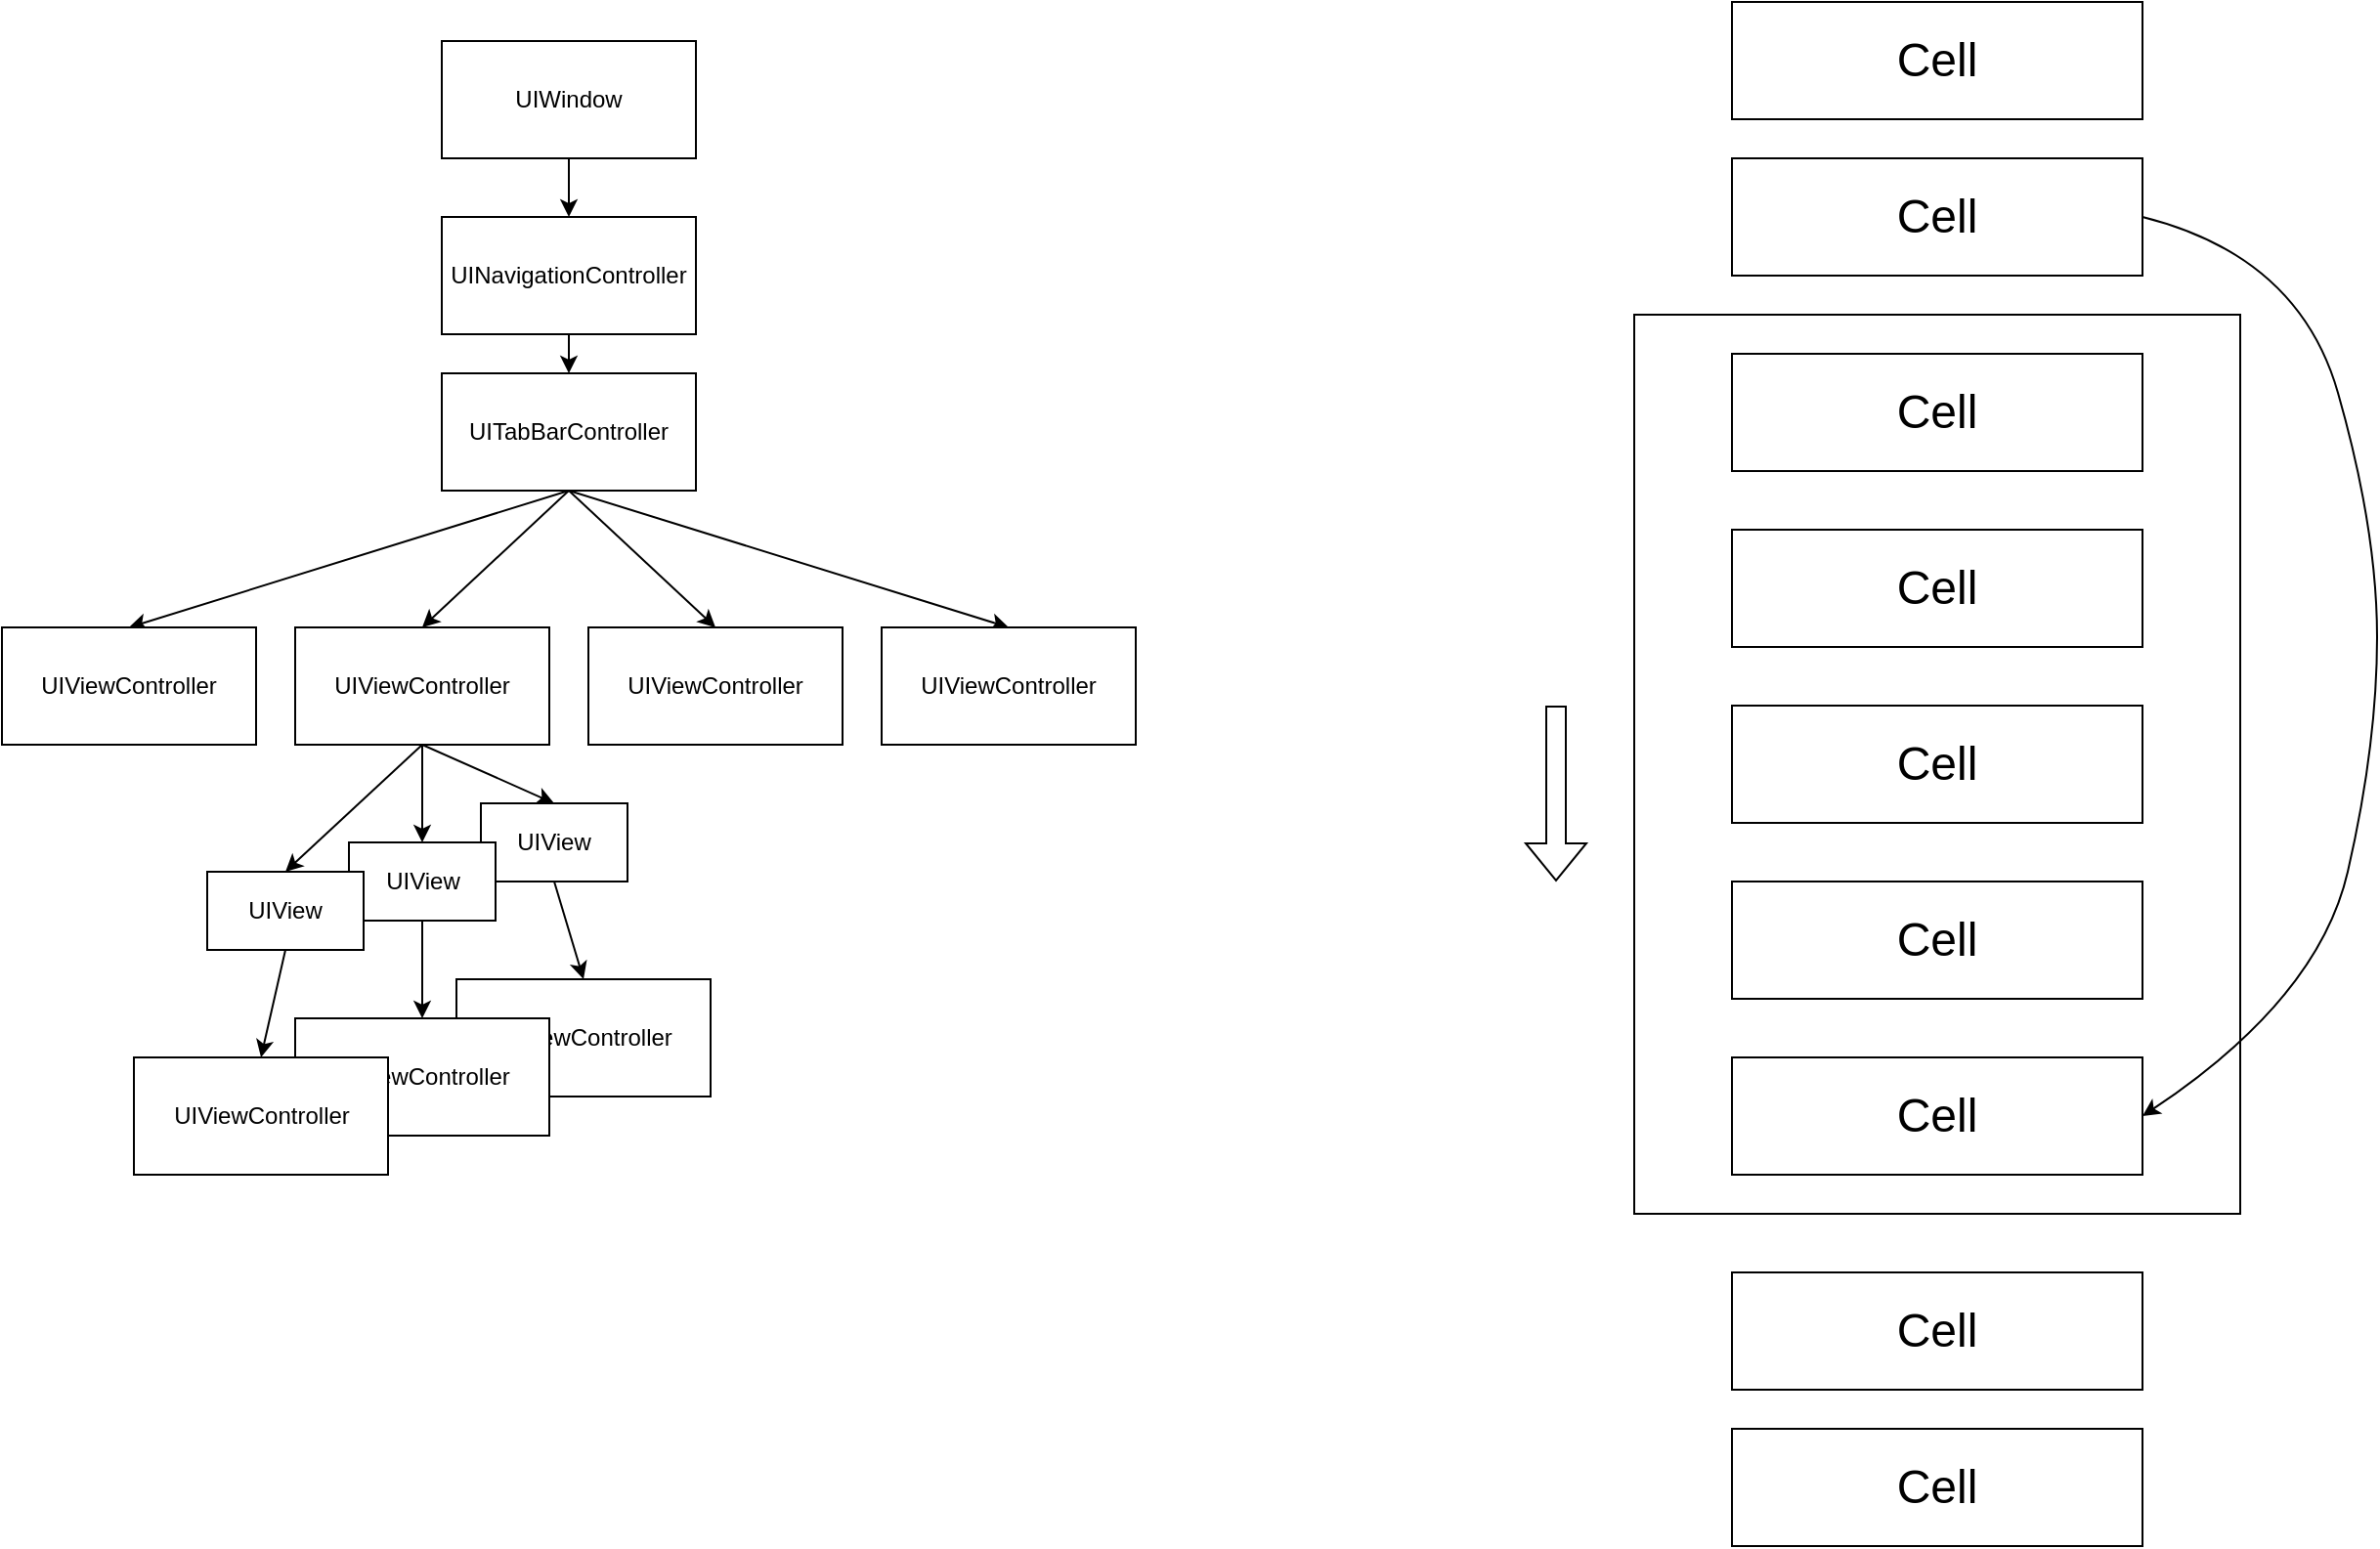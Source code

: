 <mxfile version="24.2.5" type="github">
  <diagram name="第 1 页" id="VPOzT9VKhnT1XTboVsOU">
    <mxGraphModel dx="2183" dy="1107" grid="1" gridSize="10" guides="1" tooltips="1" connect="1" arrows="1" fold="1" page="1" pageScale="1" pageWidth="827" pageHeight="1169" math="0" shadow="0">
      <root>
        <mxCell id="0" />
        <mxCell id="1" parent="0" />
        <mxCell id="yP6bgPAmXCCxbCBNc-EV-8" style="edgeStyle=none;rounded=0;orthogonalLoop=1;jettySize=auto;html=1;exitX=0.5;exitY=1;exitDx=0;exitDy=0;entryX=0.5;entryY=0;entryDx=0;entryDy=0;" edge="1" parent="1" source="yP6bgPAmXCCxbCBNc-EV-1" target="yP6bgPAmXCCxbCBNc-EV-2">
          <mxGeometry relative="1" as="geometry" />
        </mxCell>
        <mxCell id="yP6bgPAmXCCxbCBNc-EV-1" value="UIWindow" style="rounded=0;whiteSpace=wrap;html=1;" vertex="1" parent="1">
          <mxGeometry x="310" y="140" width="130" height="60" as="geometry" />
        </mxCell>
        <mxCell id="yP6bgPAmXCCxbCBNc-EV-9" style="edgeStyle=none;rounded=0;orthogonalLoop=1;jettySize=auto;html=1;exitX=0.5;exitY=1;exitDx=0;exitDy=0;entryX=0.5;entryY=0;entryDx=0;entryDy=0;" edge="1" parent="1" source="yP6bgPAmXCCxbCBNc-EV-2" target="yP6bgPAmXCCxbCBNc-EV-3">
          <mxGeometry relative="1" as="geometry" />
        </mxCell>
        <mxCell id="yP6bgPAmXCCxbCBNc-EV-2" value="UINavigationController" style="rounded=0;whiteSpace=wrap;html=1;" vertex="1" parent="1">
          <mxGeometry x="310" y="230" width="130" height="60" as="geometry" />
        </mxCell>
        <mxCell id="yP6bgPAmXCCxbCBNc-EV-10" style="edgeStyle=none;rounded=0;orthogonalLoop=1;jettySize=auto;html=1;exitX=0.5;exitY=1;exitDx=0;exitDy=0;entryX=0.5;entryY=0;entryDx=0;entryDy=0;" edge="1" parent="1" source="yP6bgPAmXCCxbCBNc-EV-3" target="yP6bgPAmXCCxbCBNc-EV-4">
          <mxGeometry relative="1" as="geometry" />
        </mxCell>
        <mxCell id="yP6bgPAmXCCxbCBNc-EV-11" style="edgeStyle=none;rounded=0;orthogonalLoop=1;jettySize=auto;html=1;exitX=0.5;exitY=1;exitDx=0;exitDy=0;entryX=0.5;entryY=0;entryDx=0;entryDy=0;" edge="1" parent="1" source="yP6bgPAmXCCxbCBNc-EV-3" target="yP6bgPAmXCCxbCBNc-EV-5">
          <mxGeometry relative="1" as="geometry" />
        </mxCell>
        <mxCell id="yP6bgPAmXCCxbCBNc-EV-12" style="edgeStyle=none;rounded=0;orthogonalLoop=1;jettySize=auto;html=1;exitX=0.5;exitY=1;exitDx=0;exitDy=0;entryX=0.5;entryY=0;entryDx=0;entryDy=0;" edge="1" parent="1" source="yP6bgPAmXCCxbCBNc-EV-3" target="yP6bgPAmXCCxbCBNc-EV-6">
          <mxGeometry relative="1" as="geometry" />
        </mxCell>
        <mxCell id="yP6bgPAmXCCxbCBNc-EV-13" style="edgeStyle=none;rounded=0;orthogonalLoop=1;jettySize=auto;html=1;exitX=0.5;exitY=1;exitDx=0;exitDy=0;entryX=0.5;entryY=0;entryDx=0;entryDy=0;" edge="1" parent="1" source="yP6bgPAmXCCxbCBNc-EV-3" target="yP6bgPAmXCCxbCBNc-EV-7">
          <mxGeometry relative="1" as="geometry" />
        </mxCell>
        <mxCell id="yP6bgPAmXCCxbCBNc-EV-3" value="UITabBarController" style="rounded=0;whiteSpace=wrap;html=1;" vertex="1" parent="1">
          <mxGeometry x="310" y="310" width="130" height="60" as="geometry" />
        </mxCell>
        <mxCell id="yP6bgPAmXCCxbCBNc-EV-4" value="UIViewController" style="rounded=0;whiteSpace=wrap;html=1;" vertex="1" parent="1">
          <mxGeometry x="85" y="440" width="130" height="60" as="geometry" />
        </mxCell>
        <mxCell id="yP6bgPAmXCCxbCBNc-EV-24" style="edgeStyle=none;rounded=0;orthogonalLoop=1;jettySize=auto;html=1;exitX=0.5;exitY=1;exitDx=0;exitDy=0;entryX=0.5;entryY=0;entryDx=0;entryDy=0;" edge="1" parent="1" source="yP6bgPAmXCCxbCBNc-EV-5" target="yP6bgPAmXCCxbCBNc-EV-16">
          <mxGeometry relative="1" as="geometry" />
        </mxCell>
        <mxCell id="yP6bgPAmXCCxbCBNc-EV-25" style="edgeStyle=none;rounded=0;orthogonalLoop=1;jettySize=auto;html=1;exitX=0.5;exitY=1;exitDx=0;exitDy=0;entryX=0.5;entryY=0;entryDx=0;entryDy=0;" edge="1" parent="1" source="yP6bgPAmXCCxbCBNc-EV-5" target="yP6bgPAmXCCxbCBNc-EV-15">
          <mxGeometry relative="1" as="geometry" />
        </mxCell>
        <mxCell id="yP6bgPAmXCCxbCBNc-EV-26" style="edgeStyle=none;rounded=0;orthogonalLoop=1;jettySize=auto;html=1;exitX=0.5;exitY=1;exitDx=0;exitDy=0;entryX=0.5;entryY=0;entryDx=0;entryDy=0;" edge="1" parent="1" source="yP6bgPAmXCCxbCBNc-EV-5" target="yP6bgPAmXCCxbCBNc-EV-14">
          <mxGeometry relative="1" as="geometry" />
        </mxCell>
        <mxCell id="yP6bgPAmXCCxbCBNc-EV-5" value="UIViewController" style="rounded=0;whiteSpace=wrap;html=1;" vertex="1" parent="1">
          <mxGeometry x="235" y="440" width="130" height="60" as="geometry" />
        </mxCell>
        <mxCell id="yP6bgPAmXCCxbCBNc-EV-6" value="UIViewController" style="rounded=0;whiteSpace=wrap;html=1;" vertex="1" parent="1">
          <mxGeometry x="385" y="440" width="130" height="60" as="geometry" />
        </mxCell>
        <mxCell id="yP6bgPAmXCCxbCBNc-EV-7" value="UIViewController" style="rounded=0;whiteSpace=wrap;html=1;" vertex="1" parent="1">
          <mxGeometry x="535" y="440" width="130" height="60" as="geometry" />
        </mxCell>
        <mxCell id="yP6bgPAmXCCxbCBNc-EV-23" style="edgeStyle=none;rounded=0;orthogonalLoop=1;jettySize=auto;html=1;exitX=0.5;exitY=1;exitDx=0;exitDy=0;entryX=0.5;entryY=0;entryDx=0;entryDy=0;" edge="1" parent="1" source="yP6bgPAmXCCxbCBNc-EV-14" target="yP6bgPAmXCCxbCBNc-EV-17">
          <mxGeometry relative="1" as="geometry" />
        </mxCell>
        <mxCell id="yP6bgPAmXCCxbCBNc-EV-14" value="UIView" style="rounded=0;whiteSpace=wrap;html=1;" vertex="1" parent="1">
          <mxGeometry x="330" y="530" width="75" height="40" as="geometry" />
        </mxCell>
        <mxCell id="yP6bgPAmXCCxbCBNc-EV-15" value="UIView" style="rounded=0;whiteSpace=wrap;html=1;" vertex="1" parent="1">
          <mxGeometry x="262.5" y="550" width="75" height="40" as="geometry" />
        </mxCell>
        <mxCell id="yP6bgPAmXCCxbCBNc-EV-16" value="UIView" style="rounded=0;whiteSpace=wrap;html=1;" vertex="1" parent="1">
          <mxGeometry x="190" y="565" width="80" height="40" as="geometry" />
        </mxCell>
        <mxCell id="yP6bgPAmXCCxbCBNc-EV-17" value="UIViewController" style="rounded=0;whiteSpace=wrap;html=1;" vertex="1" parent="1">
          <mxGeometry x="317.5" y="620" width="130" height="60" as="geometry" />
        </mxCell>
        <mxCell id="yP6bgPAmXCCxbCBNc-EV-18" value="UIViewController" style="rounded=0;whiteSpace=wrap;html=1;" vertex="1" parent="1">
          <mxGeometry x="235" y="640" width="130" height="60" as="geometry" />
        </mxCell>
        <mxCell id="yP6bgPAmXCCxbCBNc-EV-19" value="UIViewController" style="rounded=0;whiteSpace=wrap;html=1;" vertex="1" parent="1">
          <mxGeometry x="152.5" y="660" width="130" height="60" as="geometry" />
        </mxCell>
        <mxCell id="yP6bgPAmXCCxbCBNc-EV-21" style="edgeStyle=none;rounded=0;orthogonalLoop=1;jettySize=auto;html=1;exitX=0.5;exitY=1;exitDx=0;exitDy=0;entryX=0.5;entryY=0;entryDx=0;entryDy=0;" edge="1" parent="1" source="yP6bgPAmXCCxbCBNc-EV-16" target="yP6bgPAmXCCxbCBNc-EV-19">
          <mxGeometry relative="1" as="geometry" />
        </mxCell>
        <mxCell id="yP6bgPAmXCCxbCBNc-EV-22" style="edgeStyle=none;rounded=0;orthogonalLoop=1;jettySize=auto;html=1;exitX=0.5;exitY=1;exitDx=0;exitDy=0;entryX=0.5;entryY=0;entryDx=0;entryDy=0;" edge="1" parent="1" source="yP6bgPAmXCCxbCBNc-EV-15" target="yP6bgPAmXCCxbCBNc-EV-18">
          <mxGeometry relative="1" as="geometry" />
        </mxCell>
        <mxCell id="yP6bgPAmXCCxbCBNc-EV-28" value="" style="rounded=0;whiteSpace=wrap;html=1;" vertex="1" parent="1">
          <mxGeometry x="920" y="280" width="310" height="460" as="geometry" />
        </mxCell>
        <mxCell id="yP6bgPAmXCCxbCBNc-EV-29" value="&lt;font style=&quot;font-size: 24px;&quot;&gt;Cell&lt;/font&gt;" style="rounded=0;whiteSpace=wrap;html=1;" vertex="1" parent="1">
          <mxGeometry x="970" y="300" width="210" height="60" as="geometry" />
        </mxCell>
        <mxCell id="yP6bgPAmXCCxbCBNc-EV-30" value="&lt;font style=&quot;font-size: 24px;&quot;&gt;Cell&lt;/font&gt;" style="rounded=0;whiteSpace=wrap;html=1;" vertex="1" parent="1">
          <mxGeometry x="970" y="200" width="210" height="60" as="geometry" />
        </mxCell>
        <mxCell id="yP6bgPAmXCCxbCBNc-EV-31" value="&lt;font style=&quot;font-size: 24px;&quot;&gt;Cell&lt;/font&gt;" style="rounded=0;whiteSpace=wrap;html=1;" vertex="1" parent="1">
          <mxGeometry x="970" y="390" width="210" height="60" as="geometry" />
        </mxCell>
        <mxCell id="yP6bgPAmXCCxbCBNc-EV-32" value="&lt;font style=&quot;font-size: 24px;&quot;&gt;Cell&lt;/font&gt;" style="rounded=0;whiteSpace=wrap;html=1;" vertex="1" parent="1">
          <mxGeometry x="970" y="480" width="210" height="60" as="geometry" />
        </mxCell>
        <mxCell id="yP6bgPAmXCCxbCBNc-EV-33" value="&lt;font style=&quot;font-size: 24px;&quot;&gt;Cell&lt;/font&gt;" style="rounded=0;whiteSpace=wrap;html=1;" vertex="1" parent="1">
          <mxGeometry x="970" y="570" width="210" height="60" as="geometry" />
        </mxCell>
        <mxCell id="yP6bgPAmXCCxbCBNc-EV-34" value="&lt;font style=&quot;font-size: 24px;&quot;&gt;Cell&lt;/font&gt;" style="rounded=0;whiteSpace=wrap;html=1;" vertex="1" parent="1">
          <mxGeometry x="970" y="660" width="210" height="60" as="geometry" />
        </mxCell>
        <mxCell id="yP6bgPAmXCCxbCBNc-EV-35" value="&lt;font style=&quot;font-size: 24px;&quot;&gt;Cell&lt;/font&gt;" style="rounded=0;whiteSpace=wrap;html=1;" vertex="1" parent="1">
          <mxGeometry x="970" y="770" width="210" height="60" as="geometry" />
        </mxCell>
        <mxCell id="yP6bgPAmXCCxbCBNc-EV-36" value="&lt;font style=&quot;font-size: 24px;&quot;&gt;Cell&lt;/font&gt;" style="rounded=0;whiteSpace=wrap;html=1;" vertex="1" parent="1">
          <mxGeometry x="970" y="120" width="210" height="60" as="geometry" />
        </mxCell>
        <mxCell id="yP6bgPAmXCCxbCBNc-EV-37" value="&lt;font style=&quot;font-size: 24px;&quot;&gt;Cell&lt;/font&gt;" style="rounded=0;whiteSpace=wrap;html=1;" vertex="1" parent="1">
          <mxGeometry x="970" y="850" width="210" height="60" as="geometry" />
        </mxCell>
        <mxCell id="yP6bgPAmXCCxbCBNc-EV-38" value="" style="curved=1;endArrow=classic;html=1;rounded=0;exitX=1;exitY=0.5;exitDx=0;exitDy=0;entryX=1;entryY=0.5;entryDx=0;entryDy=0;" edge="1" parent="1" source="yP6bgPAmXCCxbCBNc-EV-30" target="yP6bgPAmXCCxbCBNc-EV-34">
          <mxGeometry width="50" height="50" relative="1" as="geometry">
            <mxPoint x="1200" y="120" as="sourcePoint" />
            <mxPoint x="1190" y="700" as="targetPoint" />
            <Array as="points">
              <mxPoint x="1260" y="250" />
              <mxPoint x="1300" y="390" />
              <mxPoint x="1300" y="500" />
              <mxPoint x="1270" y="630" />
            </Array>
          </mxGeometry>
        </mxCell>
        <mxCell id="yP6bgPAmXCCxbCBNc-EV-40" value="" style="shape=flexArrow;endArrow=classic;html=1;rounded=0;" edge="1" parent="1">
          <mxGeometry width="50" height="50" relative="1" as="geometry">
            <mxPoint x="880" y="480" as="sourcePoint" />
            <mxPoint x="880" y="570" as="targetPoint" />
          </mxGeometry>
        </mxCell>
      </root>
    </mxGraphModel>
  </diagram>
</mxfile>
